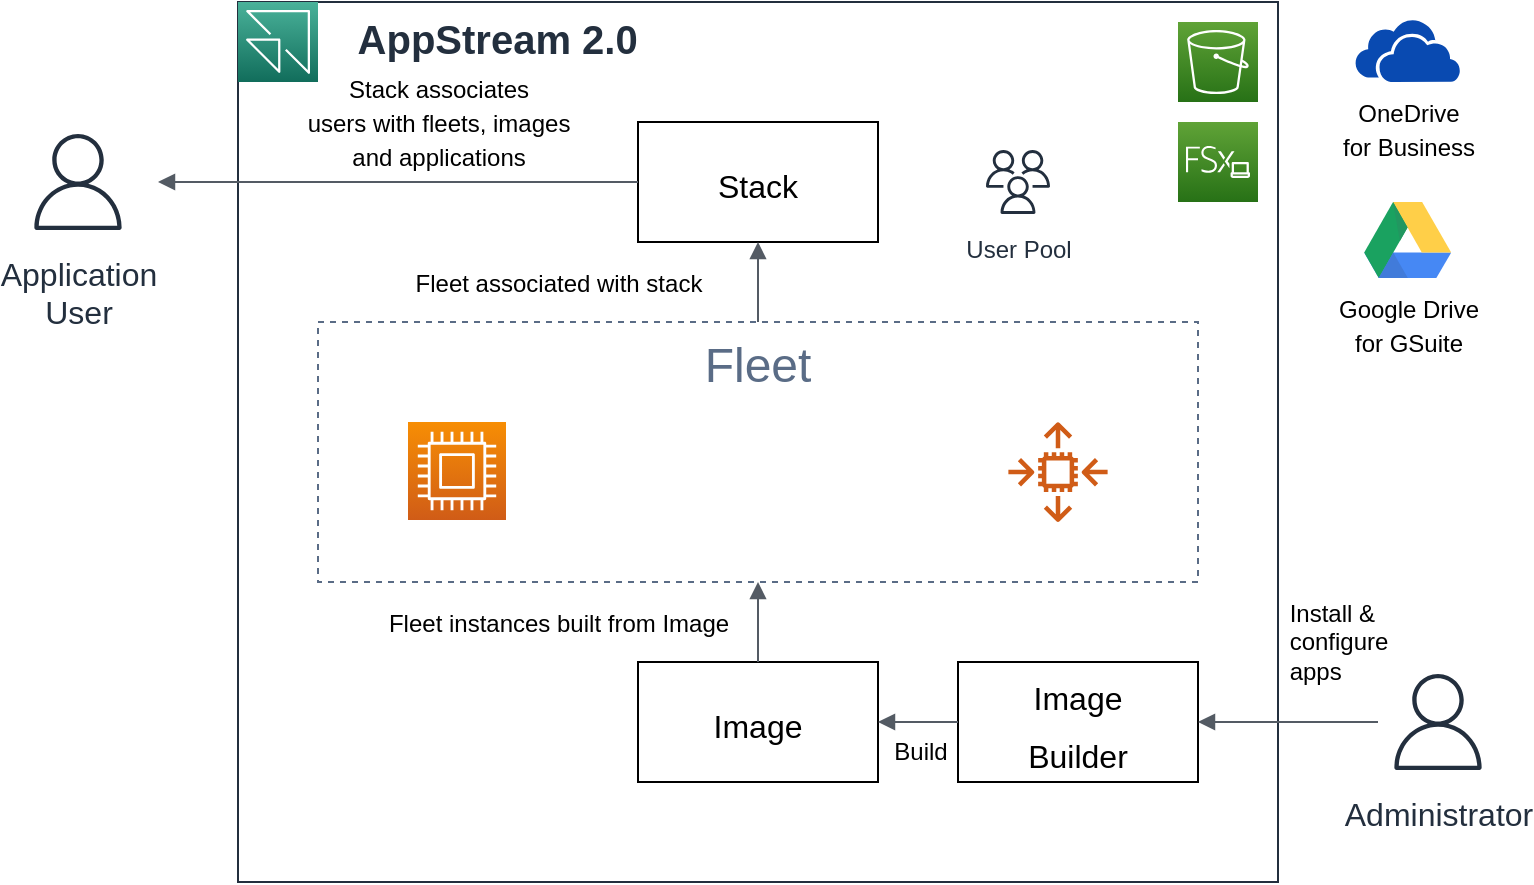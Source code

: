 <mxfile version="14.9.6" type="device"><diagram id="wG0qS5Rs3dHvnO7pmISi" name="Page-1"><mxGraphModel dx="1006" dy="606" grid="1" gridSize="10" guides="1" tooltips="1" connect="1" arrows="1" fold="1" page="1" pageScale="1" pageWidth="827" pageHeight="1169" math="0" shadow="0"><root><mxCell id="0"/><mxCell id="1" parent="0"/><mxCell id="FWsFu7hFG5A5387pds4c-3" value="&lt;font style=&quot;font-size: 20px&quot;&gt;&lt;b&gt;&amp;nbsp; &amp;nbsp; &amp;nbsp;AppStream 2.0&lt;/b&gt;&lt;/font&gt;" style="points=[[0,0],[0.25,0],[0.5,0],[0.75,0],[1,0],[1,0.25],[1,0.5],[1,0.75],[1,1],[0.75,1],[0.5,1],[0.25,1],[0,1],[0,0.75],[0,0.5],[0,0.25]];outlineConnect=0;gradientColor=none;html=1;whiteSpace=wrap;fontSize=12;fontStyle=0;shape=mxgraph.aws4.group;grIcon=mxgraph.aws4.group_aws_cloud;strokeColor=#232F3E;verticalAlign=top;align=left;spacingLeft=30;fontColor=#232F3E;dashed=0;" parent="1" vertex="1"><mxGeometry x="160" y="80" width="520" height="440" as="geometry"/></mxCell><mxCell id="FWsFu7hFG5A5387pds4c-1" value="Fleet" style="fillColor=none;strokeColor=#5A6C86;dashed=1;verticalAlign=top;fontStyle=0;fontColor=#5A6C86;fontSize=24;" parent="1" vertex="1"><mxGeometry x="200" y="240" width="440" height="130" as="geometry"/></mxCell><mxCell id="FWsFu7hFG5A5387pds4c-2" value="" style="points=[[0,0,0],[0.25,0,0],[0.5,0,0],[0.75,0,0],[1,0,0],[0,1,0],[0.25,1,0],[0.5,1,0],[0.75,1,0],[1,1,0],[0,0.25,0],[0,0.5,0],[0,0.75,0],[1,0.25,0],[1,0.5,0],[1,0.75,0]];outlineConnect=0;fontColor=#232F3E;gradientColor=#4AB29A;gradientDirection=north;fillColor=#116D5B;strokeColor=#ffffff;dashed=0;verticalLabelPosition=bottom;verticalAlign=top;align=center;html=1;fontSize=12;fontStyle=0;aspect=fixed;shape=mxgraph.aws4.resourceIcon;resIcon=mxgraph.aws4.appstream_20;" parent="1" vertex="1"><mxGeometry x="160" y="80" width="40" height="40" as="geometry"/></mxCell><mxCell id="FWsFu7hFG5A5387pds4c-4" value="&lt;font style=&quot;font-size: 16px&quot;&gt;Application&lt;br&gt;User&lt;/font&gt;" style="outlineConnect=0;fontColor=#232F3E;gradientColor=none;strokeColor=#232F3E;dashed=0;verticalLabelPosition=bottom;verticalAlign=top;align=center;html=1;fontSize=12;fontStyle=0;aspect=fixed;shape=mxgraph.aws4.resourceIcon;resIcon=mxgraph.aws4.user;fillColor=none;" parent="1" vertex="1"><mxGeometry x="50" y="140" width="60" height="60" as="geometry"/></mxCell><mxCell id="FWsFu7hFG5A5387pds4c-5" value="&lt;span style=&quot;font-size: 16px&quot;&gt;Administrator&lt;/span&gt;" style="outlineConnect=0;fontColor=#232F3E;gradientColor=none;strokeColor=#232F3E;dashed=0;verticalLabelPosition=bottom;verticalAlign=top;align=center;html=1;fontSize=12;fontStyle=0;aspect=fixed;shape=mxgraph.aws4.resourceIcon;resIcon=mxgraph.aws4.user;fillColor=none;" parent="1" vertex="1"><mxGeometry x="730" y="410" width="60" height="60" as="geometry"/></mxCell><mxCell id="FWsFu7hFG5A5387pds4c-6" value="&lt;font style=&quot;font-size: 16px&quot;&gt;Image&lt;br&gt;Builder&lt;/font&gt;" style="rounded=0;whiteSpace=wrap;html=1;fontSize=24;fillColor=none;" parent="1" vertex="1"><mxGeometry x="520" y="410" width="120" height="60" as="geometry"/></mxCell><mxCell id="FWsFu7hFG5A5387pds4c-7" value="&lt;span style=&quot;font-size: 16px&quot;&gt;Image&lt;/span&gt;" style="rounded=0;whiteSpace=wrap;html=1;fontSize=24;fillColor=none;" parent="1" vertex="1"><mxGeometry x="360" y="410" width="120" height="60" as="geometry"/></mxCell><mxCell id="FWsFu7hFG5A5387pds4c-8" value="&lt;span style=&quot;font-size: 16px&quot;&gt;Stack&lt;/span&gt;" style="rounded=0;whiteSpace=wrap;html=1;fontSize=24;fillColor=none;" parent="1" vertex="1"><mxGeometry x="360" y="140" width="120" height="60" as="geometry"/></mxCell><mxCell id="FWsFu7hFG5A5387pds4c-9" value="" style="points=[[0,0,0],[0.25,0,0],[0.5,0,0],[0.75,0,0],[1,0,0],[0,1,0],[0.25,1,0],[0.5,1,0],[0.75,1,0],[1,1,0],[0,0.25,0],[0,0.5,0],[0,0.75,0],[1,0.25,0],[1,0.5,0],[1,0.75,0]];outlineConnect=0;fontColor=#232F3E;gradientColor=#F78E04;gradientDirection=north;fillColor=#D05C17;strokeColor=#ffffff;dashed=0;verticalLabelPosition=bottom;verticalAlign=top;align=center;html=1;fontSize=12;fontStyle=0;aspect=fixed;shape=mxgraph.aws4.resourceIcon;resIcon=mxgraph.aws4.compute;" parent="1" vertex="1"><mxGeometry x="245" y="290" width="49" height="49" as="geometry"/></mxCell><mxCell id="FWsFu7hFG5A5387pds4c-17" value="" style="outlineConnect=0;fontColor=#232F3E;gradientColor=none;fillColor=#D05C17;strokeColor=none;dashed=0;verticalLabelPosition=bottom;verticalAlign=top;align=center;html=1;fontSize=12;fontStyle=0;aspect=fixed;pointerEvents=1;shape=mxgraph.aws4.auto_scaling2;" parent="1" vertex="1"><mxGeometry x="545" y="290" width="50" height="50" as="geometry"/></mxCell><mxCell id="FWsFu7hFG5A5387pds4c-18" value="&lt;div style=&quot;text-align: left ; font-size: 12px&quot;&gt;&lt;font style=&quot;font-size: 12px&quot;&gt;Install &amp;amp;&lt;/font&gt;&lt;/div&gt;&lt;font style=&quot;font-size: 12px&quot;&gt;&lt;div style=&quot;text-align: left&quot;&gt;configure&lt;/div&gt;&lt;div style=&quot;text-align: left&quot;&gt;apps&lt;/div&gt;&lt;/font&gt;" style="edgeStyle=orthogonalEdgeStyle;html=1;endArrow=none;elbow=vertical;startArrow=block;startFill=1;strokeColor=#545B64;rounded=0;fontSize=24;labelBackgroundColor=none;" parent="1" source="FWsFu7hFG5A5387pds4c-6" target="FWsFu7hFG5A5387pds4c-5" edge="1"><mxGeometry x="0.556" y="40" width="100" relative="1" as="geometry"><mxPoint x="380" y="310" as="sourcePoint"/><mxPoint x="480" y="310" as="targetPoint"/><mxPoint as="offset"/></mxGeometry></mxCell><mxCell id="FWsFu7hFG5A5387pds4c-19" value="&lt;span style=&quot;font-size: 12px&quot;&gt;Build&lt;/span&gt;" style="edgeStyle=orthogonalEdgeStyle;html=1;endArrow=none;elbow=vertical;startArrow=block;startFill=1;strokeColor=#545B64;rounded=0;labelBackgroundColor=none;fontSize=14;exitX=1;exitY=0.5;exitDx=0;exitDy=0;entryX=0;entryY=0.5;entryDx=0;entryDy=0;" parent="1" source="FWsFu7hFG5A5387pds4c-7" target="FWsFu7hFG5A5387pds4c-6" edge="1"><mxGeometry x="0.043" y="-14" width="100" relative="1" as="geometry"><mxPoint x="380" y="300" as="sourcePoint"/><mxPoint x="480" y="300" as="targetPoint"/><mxPoint as="offset"/></mxGeometry></mxCell><mxCell id="FWsFu7hFG5A5387pds4c-20" value="&lt;span style=&quot;font-size: 12px&quot;&gt;Fleet instances built from Image&lt;/span&gt;" style="edgeStyle=orthogonalEdgeStyle;html=1;endArrow=none;elbow=vertical;startArrow=block;startFill=1;strokeColor=#545B64;rounded=0;labelBackgroundColor=none;fontSize=14;exitX=0.5;exitY=1;exitDx=0;exitDy=0;entryX=0.5;entryY=0;entryDx=0;entryDy=0;" parent="1" source="FWsFu7hFG5A5387pds4c-1" target="FWsFu7hFG5A5387pds4c-7" edge="1"><mxGeometry y="-100" width="100" relative="1" as="geometry"><mxPoint x="390" y="300" as="sourcePoint"/><mxPoint x="490" y="300" as="targetPoint"/><mxPoint as="offset"/></mxGeometry></mxCell><mxCell id="FWsFu7hFG5A5387pds4c-23" value="&lt;span style=&quot;font-size: 12px&quot;&gt;Fleet associated with stack&lt;/span&gt;" style="edgeStyle=orthogonalEdgeStyle;html=1;endArrow=none;elbow=vertical;startArrow=block;startFill=1;strokeColor=#545B64;rounded=0;labelBackgroundColor=none;fontSize=14;exitX=0.5;exitY=1;exitDx=0;exitDy=0;entryX=0.5;entryY=0;entryDx=0;entryDy=0;" parent="1" source="FWsFu7hFG5A5387pds4c-8" target="FWsFu7hFG5A5387pds4c-1" edge="1"><mxGeometry y="-100" width="100" relative="1" as="geometry"><mxPoint x="430" y="380" as="sourcePoint"/><mxPoint x="430" y="420" as="targetPoint"/><mxPoint as="offset"/></mxGeometry></mxCell><mxCell id="FWsFu7hFG5A5387pds4c-24" value="" style="points=[[0,0,0],[0.25,0,0],[0.5,0,0],[0.75,0,0],[1,0,0],[0,1,0],[0.25,1,0],[0.5,1,0],[0.75,1,0],[1,1,0],[0,0.25,0],[0,0.5,0],[0,0.75,0],[1,0.25,0],[1,0.5,0],[1,0.75,0]];outlineConnect=0;fontColor=#232F3E;gradientColor=#60A337;gradientDirection=north;fillColor=#277116;strokeColor=#ffffff;dashed=0;verticalLabelPosition=bottom;verticalAlign=top;align=center;html=1;fontSize=12;fontStyle=0;aspect=fixed;shape=mxgraph.aws4.resourceIcon;resIcon=mxgraph.aws4.s3;" parent="1" vertex="1"><mxGeometry x="630" y="90" width="40" height="40" as="geometry"/></mxCell><mxCell id="FWsFu7hFG5A5387pds4c-26" value="" style="points=[[0,0,0],[0.25,0,0],[0.5,0,0],[0.75,0,0],[1,0,0],[0,1,0],[0.25,1,0],[0.5,1,0],[0.75,1,0],[1,1,0],[0,0.25,0],[0,0.5,0],[0,0.75,0],[1,0.25,0],[1,0.5,0],[1,0.75,0]];outlineConnect=0;fontColor=#232F3E;gradientColor=#60A337;gradientDirection=north;fillColor=#277116;strokeColor=#ffffff;dashed=0;verticalLabelPosition=bottom;verticalAlign=top;align=center;html=1;fontSize=12;fontStyle=0;aspect=fixed;shape=mxgraph.aws4.resourceIcon;resIcon=mxgraph.aws4.fsx_for_windows_file_server;" parent="1" vertex="1"><mxGeometry x="630" y="140" width="40" height="40" as="geometry"/></mxCell><mxCell id="FWsFu7hFG5A5387pds4c-28" value="User Pool" style="outlineConnect=0;fontColor=#232F3E;gradientColor=none;strokeColor=#232F3E;fillColor=#ffffff;dashed=0;verticalLabelPosition=bottom;verticalAlign=top;align=center;html=1;fontSize=12;fontStyle=0;aspect=fixed;shape=mxgraph.aws4.resourceIcon;resIcon=mxgraph.aws4.users;" parent="1" vertex="1"><mxGeometry x="530" y="150" width="40" height="40" as="geometry"/></mxCell><mxCell id="FWsFu7hFG5A5387pds4c-29" value="&lt;font style=&quot;font-size: 12px&quot;&gt;OneDrive&lt;br&gt;for Business&lt;/font&gt;" style="dashed=0;outlineConnect=0;html=1;align=center;labelPosition=center;verticalLabelPosition=bottom;verticalAlign=top;shape=mxgraph.weblogos.onedrive;fillColor=#094AB1;strokeColor=none;fontSize=14;" parent="1" vertex="1"><mxGeometry x="718.8" y="88.4" width="52.09" height="31.6" as="geometry"/></mxCell><mxCell id="FWsFu7hFG5A5387pds4c-30" value="&lt;font style=&quot;font-size: 12px&quot;&gt;Google Drive&lt;br&gt;for GSuite&lt;/font&gt;" style="dashed=0;outlineConnect=0;html=1;align=center;labelPosition=center;verticalLabelPosition=bottom;verticalAlign=top;shape=mxgraph.weblogos.google_drive;fontSize=14;fillColor=#ffffff;" parent="1" vertex="1"><mxGeometry x="723.1" y="180" width="43.5" height="38" as="geometry"/></mxCell><mxCell id="FWsFu7hFG5A5387pds4c-31" value="&lt;font style=&quot;font-size: 12px&quot;&gt;Stack associates&lt;br&gt;users with fleets, images&lt;br&gt;and applications&lt;/font&gt;" style="edgeStyle=orthogonalEdgeStyle;html=1;endArrow=none;elbow=vertical;startArrow=block;startFill=1;strokeColor=#545B64;rounded=0;labelBackgroundColor=none;fontSize=14;entryX=0;entryY=0.5;entryDx=0;entryDy=0;" parent="1" target="FWsFu7hFG5A5387pds4c-8" edge="1"><mxGeometry x="0.167" y="30" width="100" relative="1" as="geometry"><mxPoint x="120" y="170" as="sourcePoint"/><mxPoint x="490" y="300" as="targetPoint"/><Array as="points"><mxPoint x="130" y="170"/></Array><mxPoint as="offset"/></mxGeometry></mxCell></root></mxGraphModel></diagram></mxfile>